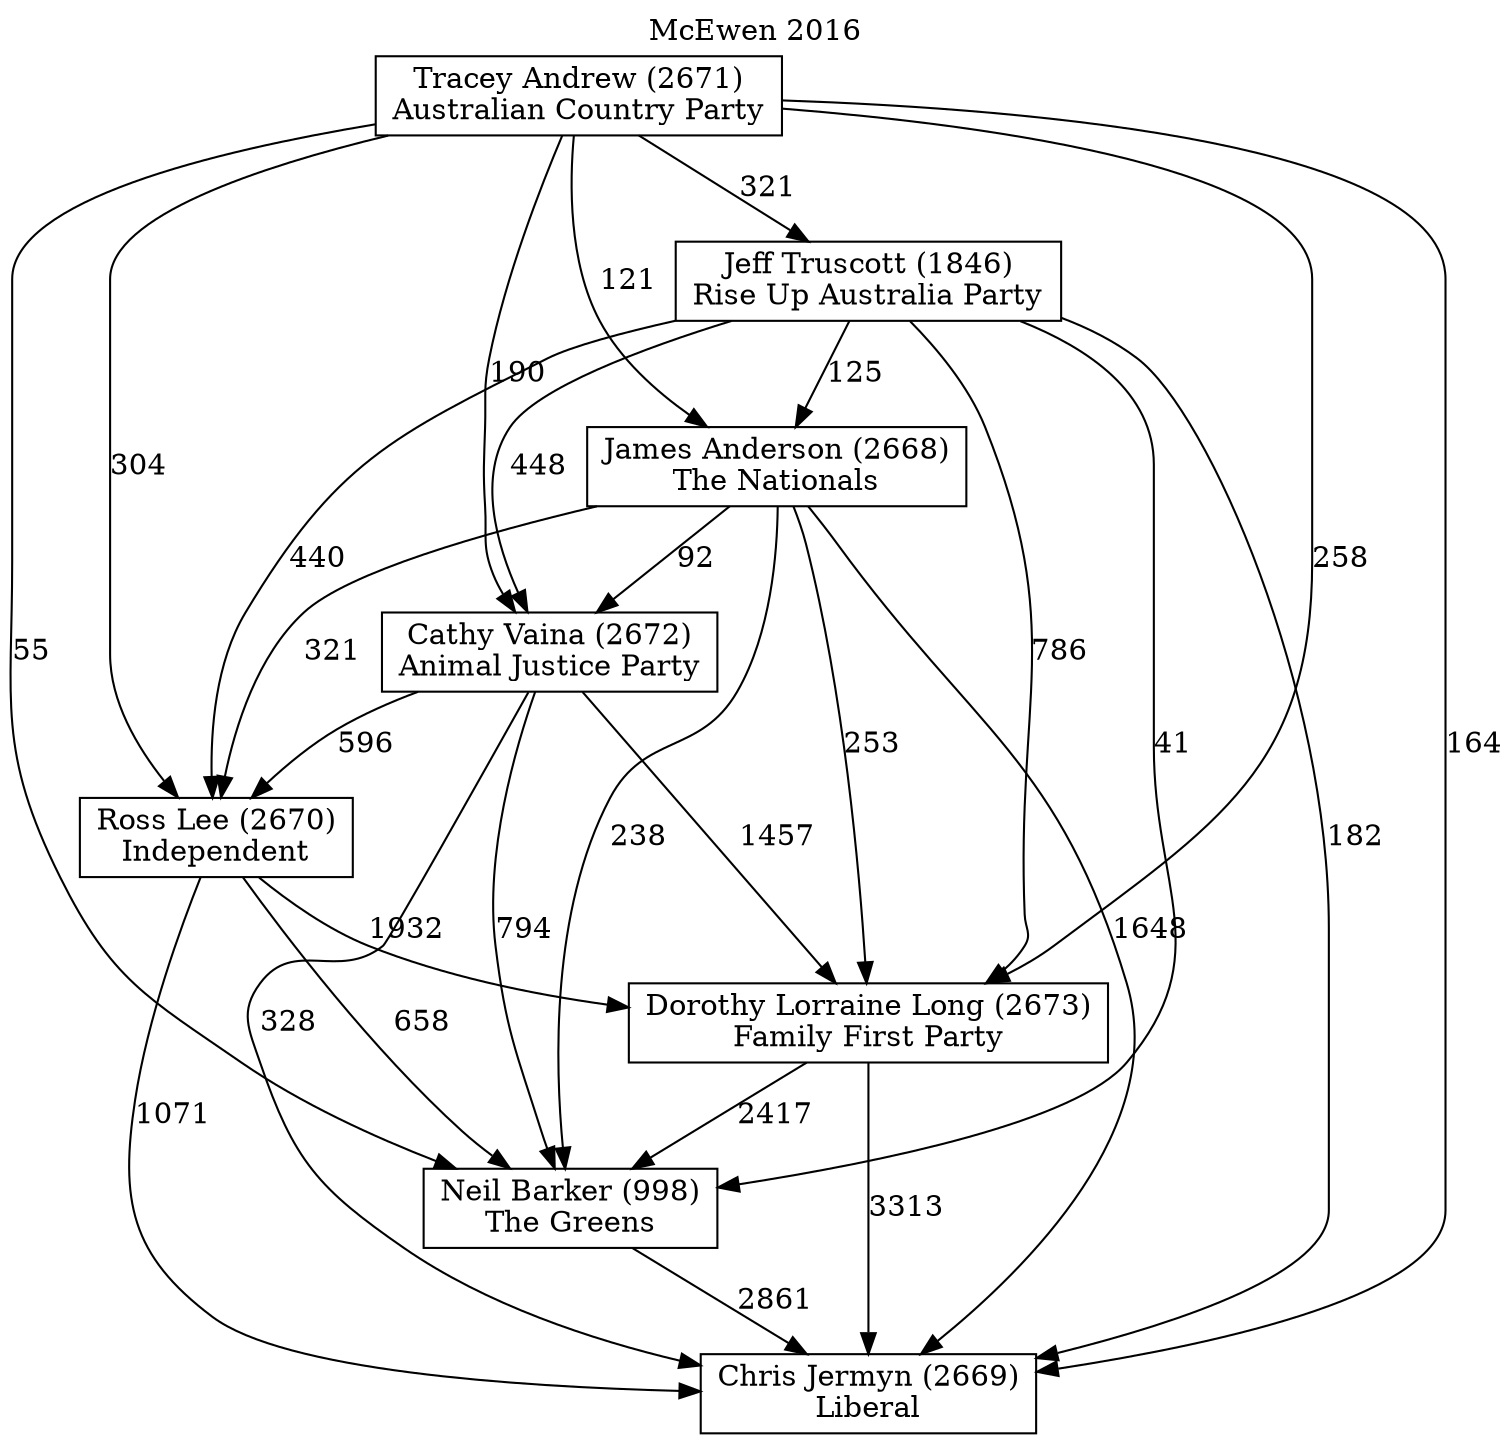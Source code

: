 // House preference flow
digraph "Chris Jermyn (2669)_McEwen_2016" {
	graph [label="McEwen 2016" labelloc=t mclimit=10]
	node [shape=box]
	"Chris Jermyn (2669)" [label="Chris Jermyn (2669)
Liberal"]
	"Neil Barker (998)" [label="Neil Barker (998)
The Greens"]
	"Dorothy Lorraine Long (2673)" [label="Dorothy Lorraine Long (2673)
Family First Party"]
	"Ross Lee (2670)" [label="Ross Lee (2670)
Independent"]
	"Cathy Vaina (2672)" [label="Cathy Vaina (2672)
Animal Justice Party"]
	"James Anderson (2668)" [label="James Anderson (2668)
The Nationals"]
	"Jeff Truscott (1846)" [label="Jeff Truscott (1846)
Rise Up Australia Party"]
	"Tracey Andrew (2671)" [label="Tracey Andrew (2671)
Australian Country Party"]
	"Neil Barker (998)" -> "Chris Jermyn (2669)" [label=2861]
	"Dorothy Lorraine Long (2673)" -> "Neil Barker (998)" [label=2417]
	"Ross Lee (2670)" -> "Dorothy Lorraine Long (2673)" [label=1932]
	"Cathy Vaina (2672)" -> "Ross Lee (2670)" [label=596]
	"James Anderson (2668)" -> "Cathy Vaina (2672)" [label=92]
	"Jeff Truscott (1846)" -> "James Anderson (2668)" [label=125]
	"Tracey Andrew (2671)" -> "Jeff Truscott (1846)" [label=321]
	"Dorothy Lorraine Long (2673)" -> "Chris Jermyn (2669)" [label=3313]
	"Ross Lee (2670)" -> "Chris Jermyn (2669)" [label=1071]
	"Cathy Vaina (2672)" -> "Chris Jermyn (2669)" [label=328]
	"James Anderson (2668)" -> "Chris Jermyn (2669)" [label=1648]
	"Jeff Truscott (1846)" -> "Chris Jermyn (2669)" [label=182]
	"Tracey Andrew (2671)" -> "Chris Jermyn (2669)" [label=164]
	"Tracey Andrew (2671)" -> "James Anderson (2668)" [label=121]
	"Jeff Truscott (1846)" -> "Cathy Vaina (2672)" [label=448]
	"Tracey Andrew (2671)" -> "Cathy Vaina (2672)" [label=190]
	"James Anderson (2668)" -> "Ross Lee (2670)" [label=321]
	"Jeff Truscott (1846)" -> "Ross Lee (2670)" [label=440]
	"Tracey Andrew (2671)" -> "Ross Lee (2670)" [label=304]
	"Cathy Vaina (2672)" -> "Dorothy Lorraine Long (2673)" [label=1457]
	"James Anderson (2668)" -> "Dorothy Lorraine Long (2673)" [label=253]
	"Jeff Truscott (1846)" -> "Dorothy Lorraine Long (2673)" [label=786]
	"Tracey Andrew (2671)" -> "Dorothy Lorraine Long (2673)" [label=258]
	"Ross Lee (2670)" -> "Neil Barker (998)" [label=658]
	"Cathy Vaina (2672)" -> "Neil Barker (998)" [label=794]
	"James Anderson (2668)" -> "Neil Barker (998)" [label=238]
	"Jeff Truscott (1846)" -> "Neil Barker (998)" [label=41]
	"Tracey Andrew (2671)" -> "Neil Barker (998)" [label=55]
}

